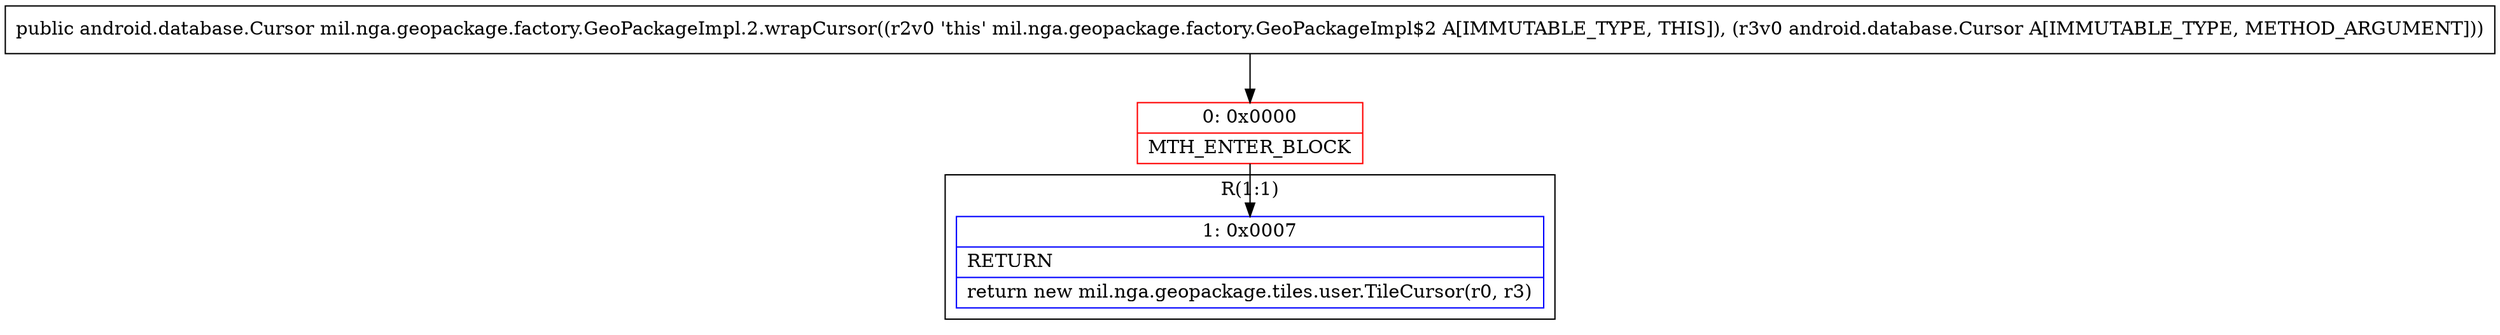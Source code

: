 digraph "CFG formil.nga.geopackage.factory.GeoPackageImpl.2.wrapCursor(Landroid\/database\/Cursor;)Landroid\/database\/Cursor;" {
subgraph cluster_Region_1140054105 {
label = "R(1:1)";
node [shape=record,color=blue];
Node_1 [shape=record,label="{1\:\ 0x0007|RETURN\l|return new mil.nga.geopackage.tiles.user.TileCursor(r0, r3)\l}"];
}
Node_0 [shape=record,color=red,label="{0\:\ 0x0000|MTH_ENTER_BLOCK\l}"];
MethodNode[shape=record,label="{public android.database.Cursor mil.nga.geopackage.factory.GeoPackageImpl.2.wrapCursor((r2v0 'this' mil.nga.geopackage.factory.GeoPackageImpl$2 A[IMMUTABLE_TYPE, THIS]), (r3v0 android.database.Cursor A[IMMUTABLE_TYPE, METHOD_ARGUMENT])) }"];
MethodNode -> Node_0;
Node_0 -> Node_1;
}

